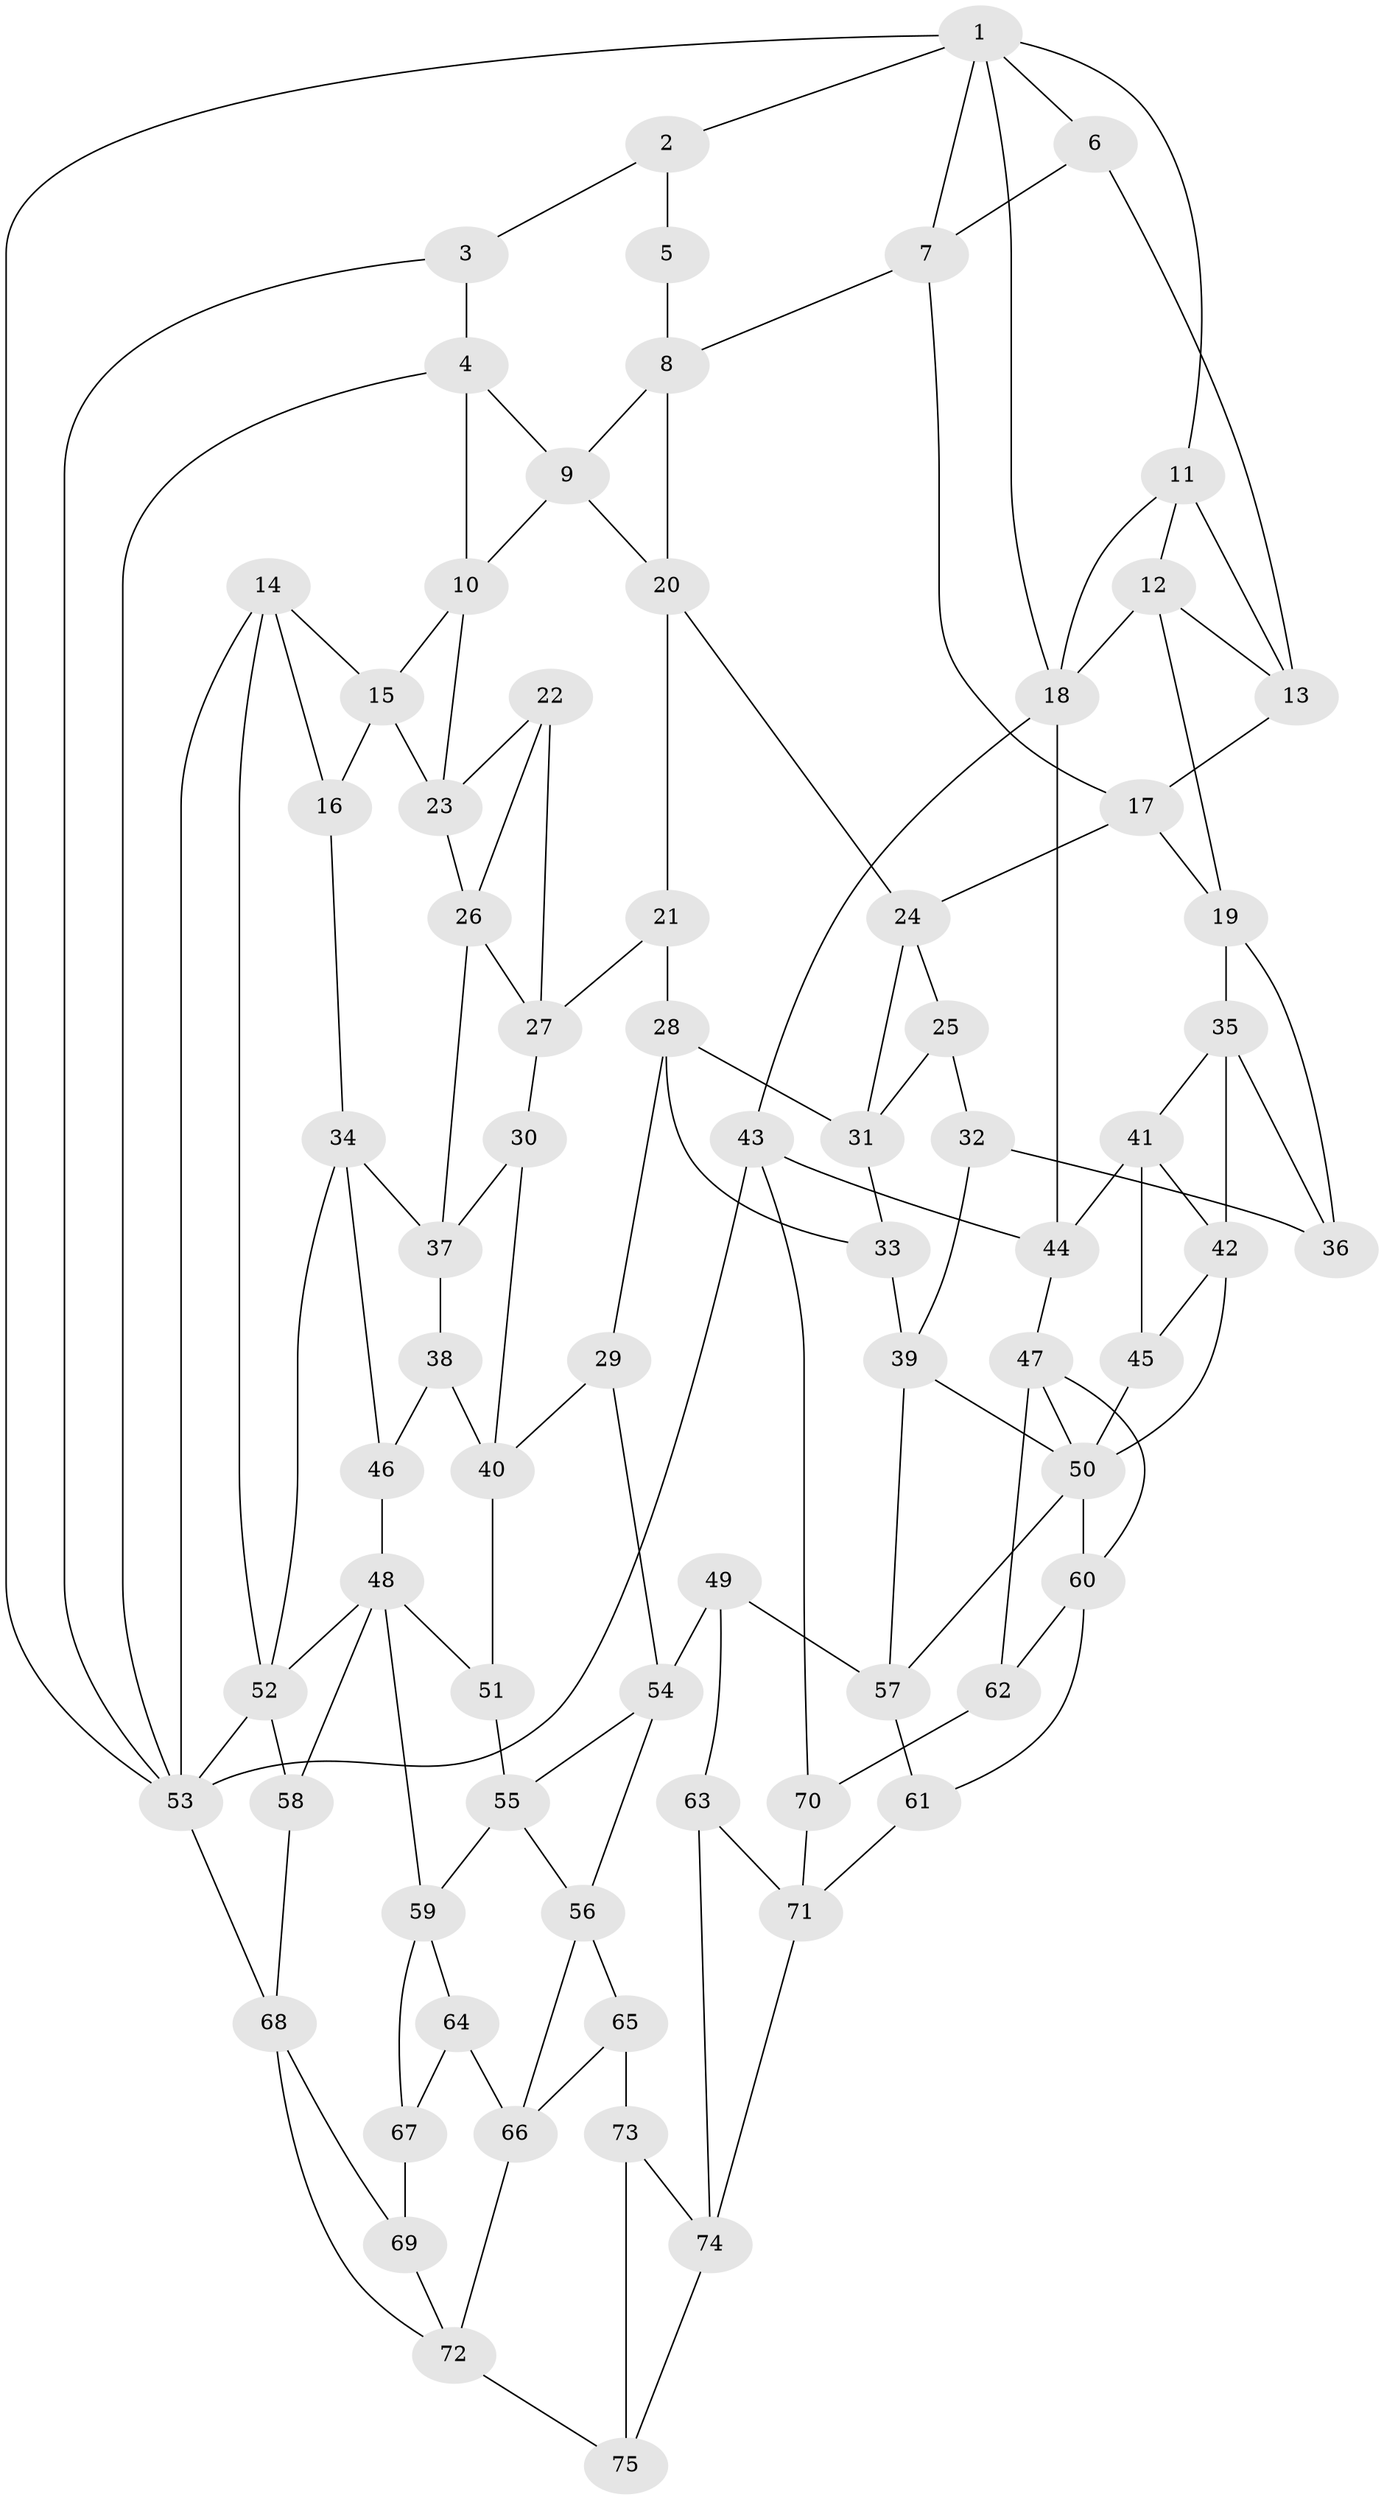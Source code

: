 // original degree distribution, {3: 0.013422818791946308, 4: 0.2214765100671141, 6: 0.20134228187919462, 5: 0.5637583892617449}
// Generated by graph-tools (version 1.1) at 2025/27/03/09/25 03:27:05]
// undirected, 75 vertices, 140 edges
graph export_dot {
graph [start="1"]
  node [color=gray90,style=filled];
  1;
  2;
  3;
  4;
  5;
  6;
  7;
  8;
  9;
  10;
  11;
  12;
  13;
  14;
  15;
  16;
  17;
  18;
  19;
  20;
  21;
  22;
  23;
  24;
  25;
  26;
  27;
  28;
  29;
  30;
  31;
  32;
  33;
  34;
  35;
  36;
  37;
  38;
  39;
  40;
  41;
  42;
  43;
  44;
  45;
  46;
  47;
  48;
  49;
  50;
  51;
  52;
  53;
  54;
  55;
  56;
  57;
  58;
  59;
  60;
  61;
  62;
  63;
  64;
  65;
  66;
  67;
  68;
  69;
  70;
  71;
  72;
  73;
  74;
  75;
  1 -- 2 [weight=1.0];
  1 -- 6 [weight=1.0];
  1 -- 7 [weight=1.0];
  1 -- 11 [weight=1.0];
  1 -- 18 [weight=1.0];
  1 -- 53 [weight=1.0];
  2 -- 3 [weight=1.0];
  2 -- 5 [weight=2.0];
  3 -- 4 [weight=1.0];
  3 -- 53 [weight=1.0];
  4 -- 9 [weight=1.0];
  4 -- 10 [weight=1.0];
  4 -- 53 [weight=1.0];
  5 -- 8 [weight=1.0];
  6 -- 7 [weight=1.0];
  6 -- 13 [weight=1.0];
  7 -- 8 [weight=1.0];
  7 -- 17 [weight=1.0];
  8 -- 9 [weight=1.0];
  8 -- 20 [weight=1.0];
  9 -- 10 [weight=1.0];
  9 -- 20 [weight=1.0];
  10 -- 15 [weight=1.0];
  10 -- 23 [weight=1.0];
  11 -- 12 [weight=1.0];
  11 -- 13 [weight=1.0];
  11 -- 18 [weight=1.0];
  12 -- 13 [weight=1.0];
  12 -- 18 [weight=1.0];
  12 -- 19 [weight=1.0];
  13 -- 17 [weight=1.0];
  14 -- 15 [weight=1.0];
  14 -- 16 [weight=1.0];
  14 -- 52 [weight=1.0];
  14 -- 53 [weight=1.0];
  15 -- 16 [weight=1.0];
  15 -- 23 [weight=1.0];
  16 -- 34 [weight=1.0];
  17 -- 19 [weight=1.0];
  17 -- 24 [weight=1.0];
  18 -- 43 [weight=1.0];
  18 -- 44 [weight=1.0];
  19 -- 35 [weight=1.0];
  19 -- 36 [weight=1.0];
  20 -- 21 [weight=1.0];
  20 -- 24 [weight=1.0];
  21 -- 27 [weight=1.0];
  21 -- 28 [weight=1.0];
  22 -- 23 [weight=1.0];
  22 -- 26 [weight=1.0];
  22 -- 27 [weight=1.0];
  23 -- 26 [weight=1.0];
  24 -- 25 [weight=1.0];
  24 -- 31 [weight=1.0];
  25 -- 31 [weight=1.0];
  25 -- 32 [weight=1.0];
  26 -- 27 [weight=1.0];
  26 -- 37 [weight=1.0];
  27 -- 30 [weight=1.0];
  28 -- 29 [weight=1.0];
  28 -- 31 [weight=1.0];
  28 -- 33 [weight=1.0];
  29 -- 40 [weight=1.0];
  29 -- 54 [weight=1.0];
  30 -- 37 [weight=1.0];
  30 -- 40 [weight=1.0];
  31 -- 33 [weight=1.0];
  32 -- 36 [weight=2.0];
  32 -- 39 [weight=1.0];
  33 -- 39 [weight=1.0];
  34 -- 37 [weight=1.0];
  34 -- 46 [weight=1.0];
  34 -- 52 [weight=1.0];
  35 -- 36 [weight=1.0];
  35 -- 41 [weight=1.0];
  35 -- 42 [weight=1.0];
  37 -- 38 [weight=1.0];
  38 -- 40 [weight=1.0];
  38 -- 46 [weight=1.0];
  39 -- 50 [weight=1.0];
  39 -- 57 [weight=1.0];
  40 -- 51 [weight=1.0];
  41 -- 42 [weight=1.0];
  41 -- 44 [weight=1.0];
  41 -- 45 [weight=1.0];
  42 -- 45 [weight=1.0];
  42 -- 50 [weight=1.0];
  43 -- 44 [weight=1.0];
  43 -- 53 [weight=1.0];
  43 -- 70 [weight=2.0];
  44 -- 47 [weight=1.0];
  45 -- 50 [weight=1.0];
  46 -- 48 [weight=2.0];
  47 -- 50 [weight=1.0];
  47 -- 60 [weight=1.0];
  47 -- 62 [weight=1.0];
  48 -- 51 [weight=1.0];
  48 -- 52 [weight=1.0];
  48 -- 58 [weight=1.0];
  48 -- 59 [weight=1.0];
  49 -- 54 [weight=2.0];
  49 -- 57 [weight=1.0];
  49 -- 63 [weight=1.0];
  50 -- 57 [weight=1.0];
  50 -- 60 [weight=1.0];
  51 -- 55 [weight=2.0];
  52 -- 53 [weight=2.0];
  52 -- 58 [weight=1.0];
  53 -- 68 [weight=1.0];
  54 -- 55 [weight=2.0];
  54 -- 56 [weight=1.0];
  55 -- 56 [weight=1.0];
  55 -- 59 [weight=1.0];
  56 -- 65 [weight=1.0];
  56 -- 66 [weight=1.0];
  57 -- 61 [weight=1.0];
  58 -- 68 [weight=1.0];
  59 -- 64 [weight=1.0];
  59 -- 67 [weight=1.0];
  60 -- 61 [weight=1.0];
  60 -- 62 [weight=1.0];
  61 -- 71 [weight=1.0];
  62 -- 70 [weight=1.0];
  63 -- 71 [weight=1.0];
  63 -- 74 [weight=1.0];
  64 -- 66 [weight=1.0];
  64 -- 67 [weight=1.0];
  65 -- 66 [weight=1.0];
  65 -- 73 [weight=2.0];
  66 -- 72 [weight=1.0];
  67 -- 69 [weight=2.0];
  68 -- 69 [weight=1.0];
  68 -- 72 [weight=1.0];
  69 -- 72 [weight=1.0];
  70 -- 71 [weight=1.0];
  71 -- 74 [weight=1.0];
  72 -- 75 [weight=1.0];
  73 -- 74 [weight=1.0];
  73 -- 75 [weight=1.0];
  74 -- 75 [weight=1.0];
}
